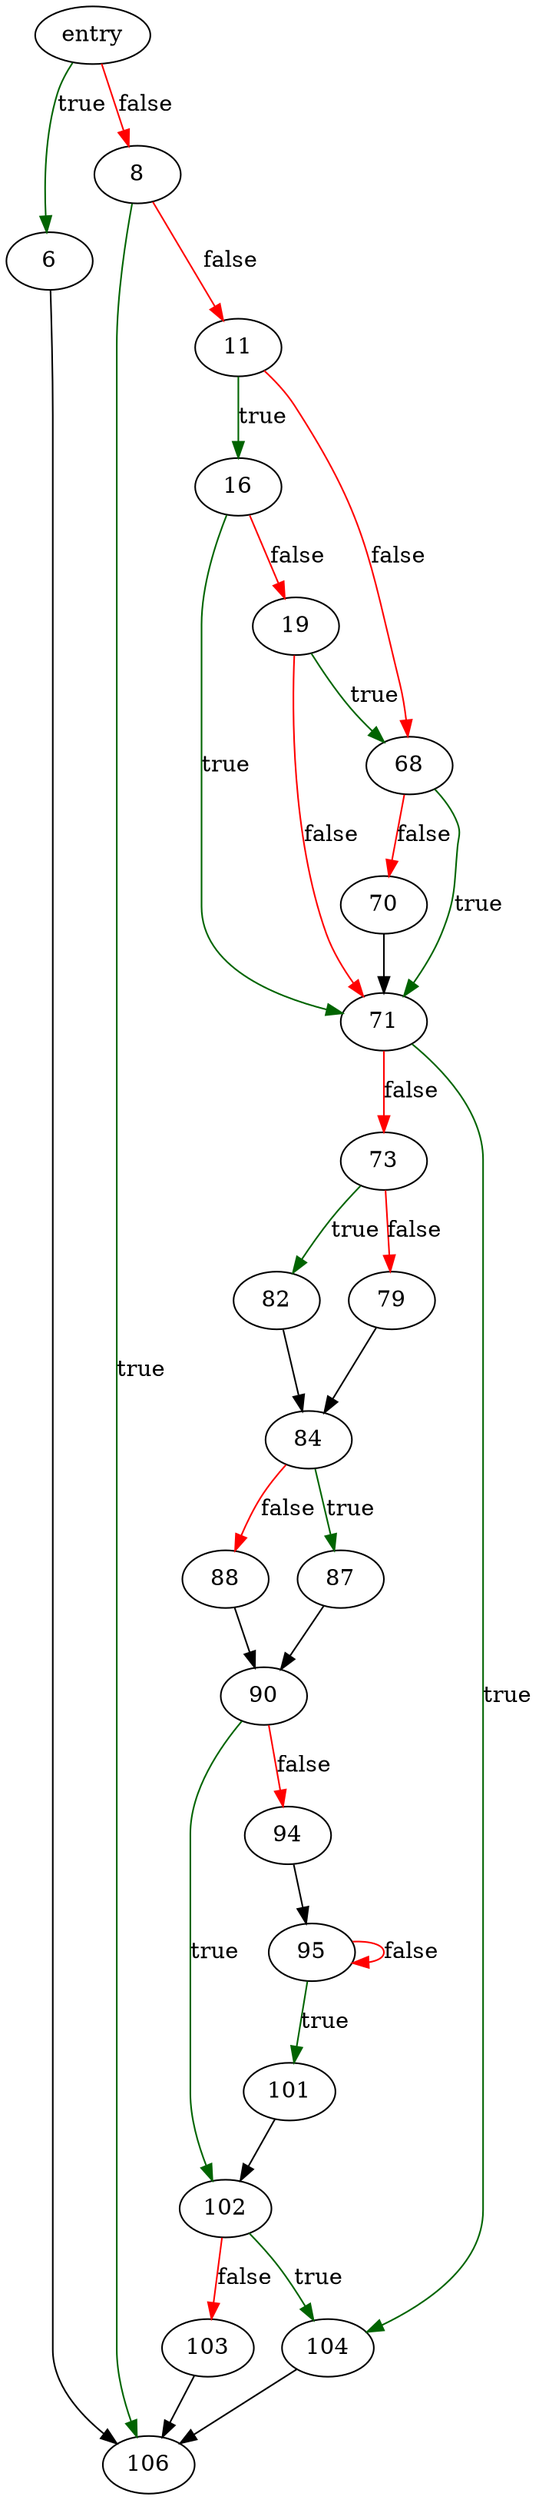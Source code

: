 digraph "mktime_z" {
	// Node definitions.
	2 [label=entry];
	6;
	8;
	11;
	16;
	19;
	68;
	70;
	71;
	73;
	79;
	82;
	84;
	87;
	88;
	90;
	94;
	95;
	101;
	102;
	103;
	104;
	106;

	// Edge definitions.
	2 -> 6 [
		color=darkgreen
		label=true
	];
	2 -> 8 [
		color=red
		label=false
	];
	6 -> 106;
	8 -> 11 [
		color=red
		label=false
	];
	8 -> 106 [
		color=darkgreen
		label=true
	];
	11 -> 16 [
		color=darkgreen
		label=true
	];
	11 -> 68 [
		color=red
		label=false
	];
	16 -> 19 [
		color=red
		label=false
	];
	16 -> 71 [
		color=darkgreen
		label=true
	];
	19 -> 68 [
		color=darkgreen
		label=true
	];
	19 -> 71 [
		color=red
		label=false
	];
	68 -> 70 [
		color=red
		label=false
	];
	68 -> 71 [
		color=darkgreen
		label=true
	];
	70 -> 71;
	71 -> 73 [
		color=red
		label=false
	];
	71 -> 104 [
		color=darkgreen
		label=true
	];
	73 -> 79 [
		color=red
		label=false
	];
	73 -> 82 [
		color=darkgreen
		label=true
	];
	79 -> 84;
	82 -> 84;
	84 -> 87 [
		color=darkgreen
		label=true
	];
	84 -> 88 [
		color=red
		label=false
	];
	87 -> 90;
	88 -> 90;
	90 -> 94 [
		color=red
		label=false
	];
	90 -> 102 [
		color=darkgreen
		label=true
	];
	94 -> 95;
	95 -> 95 [
		color=red
		label=false
	];
	95 -> 101 [
		color=darkgreen
		label=true
	];
	101 -> 102;
	102 -> 103 [
		color=red
		label=false
	];
	102 -> 104 [
		color=darkgreen
		label=true
	];
	103 -> 106;
	104 -> 106;
}